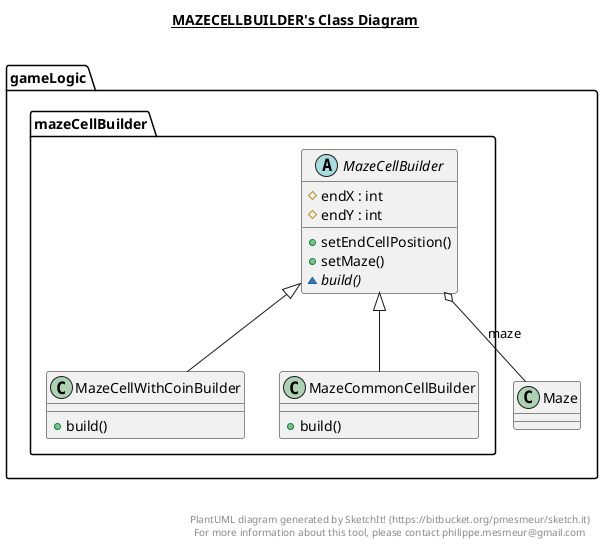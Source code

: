 @startuml

title __MAZECELLBUILDER's Class Diagram__\n


        abstract class gameLogic.mazeCellBuilder.MazeCellBuilder {
            # endX : int
            # endY : int
            + setEndCellPosition()
            + setMaze()
            {abstract} ~ build()
        }


        class gameLogic.mazeCellBuilder.MazeCellWithCoinBuilder {
            + build()
        }

  


        class gameLogic.mazeCellBuilder.MazeCommonCellBuilder {
            + build()
        }

  

  gameLogic.mazeCellBuilder.MazeCellBuilder o-- gameLogic.Maze : maze
  gameLogic.mazeCellBuilder.MazeCellWithCoinBuilder -up-|> gameLogic.mazeCellBuilder.MazeCellBuilder
  gameLogic.mazeCellBuilder.MazeCommonCellBuilder -up-|> gameLogic.mazeCellBuilder.MazeCellBuilder


right footer


PlantUML diagram generated by SketchIt! (https://bitbucket.org/pmesmeur/sketch.it)
For more information about this tool, please contact philippe.mesmeur@gmail.com
endfooter

@enduml
